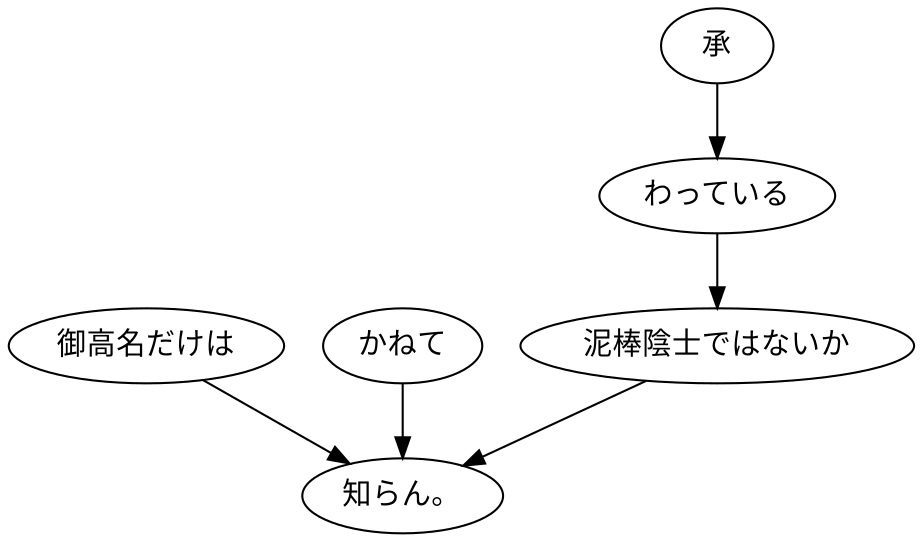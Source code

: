 digraph graph2721 {
	node0 [label="御高名だけは"];
	node1 [label="かねて"];
	node2 [label="承"];
	node3 [label="わっている"];
	node4 [label="泥棒陰士ではないか"];
	node5 [label="知らん。"];
	node0 -> node5;
	node1 -> node5;
	node2 -> node3;
	node3 -> node4;
	node4 -> node5;
}
